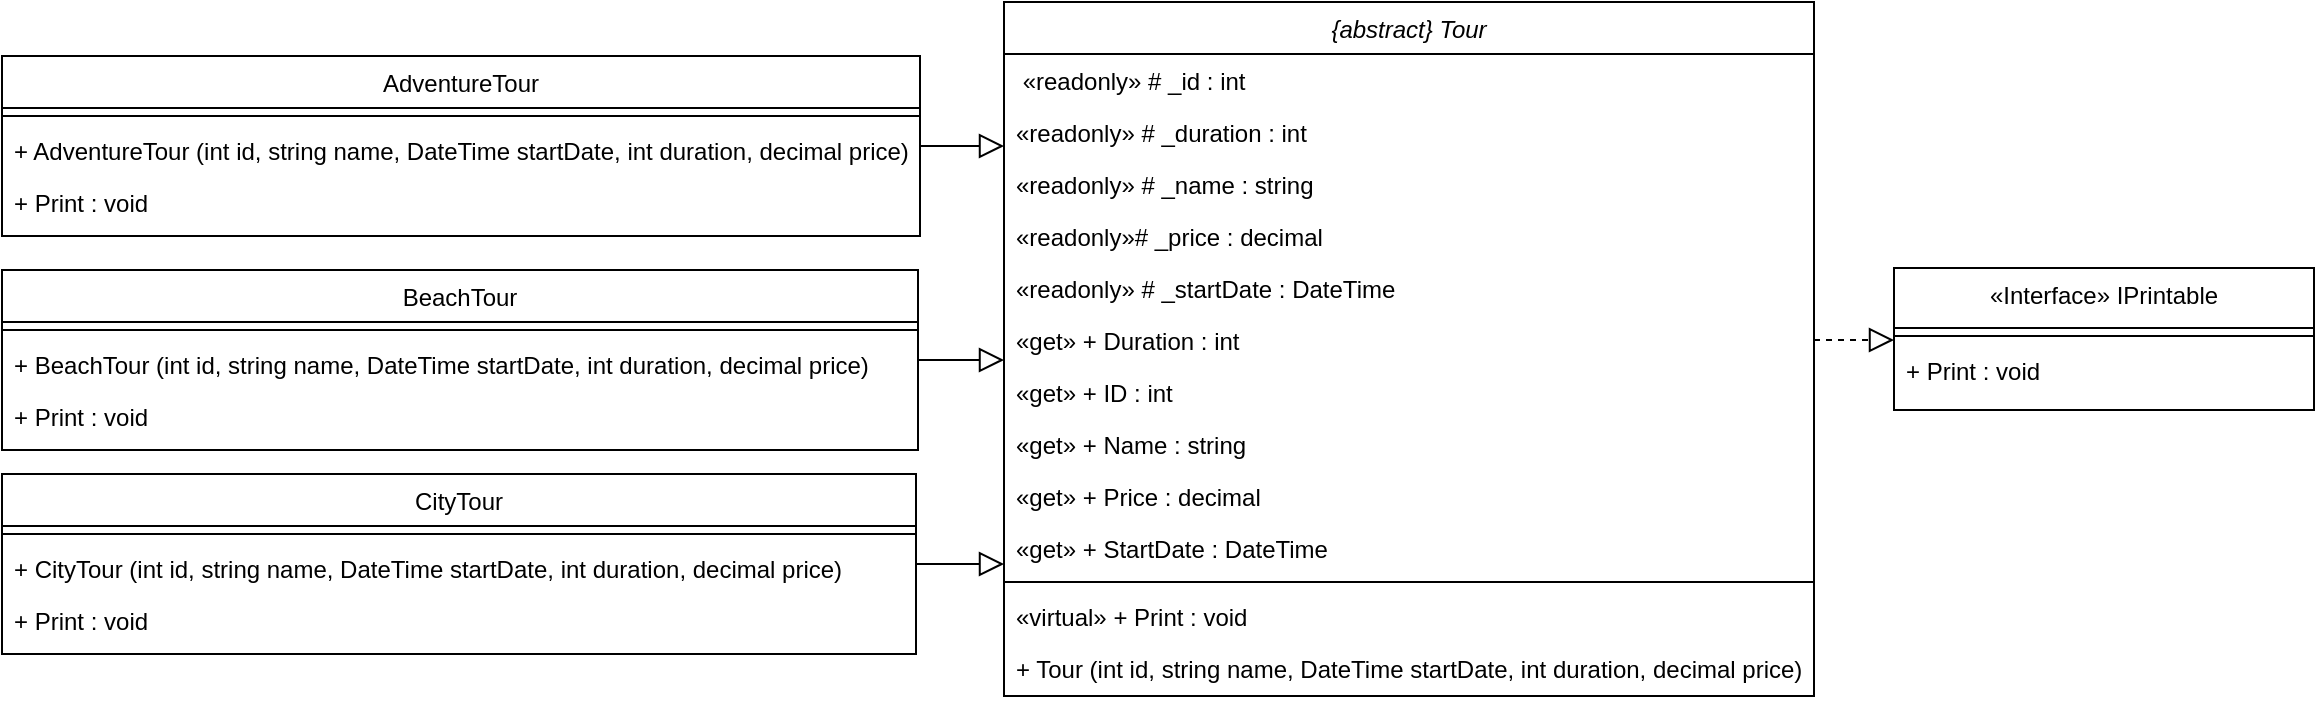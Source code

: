 <mxfile version="24.7.17">
  <diagram id="C5RBs43oDa-KdzZeNtuy" name="Page-1">
    <mxGraphModel dx="2687" dy="787" grid="0" gridSize="10" guides="0" tooltips="1" connect="1" arrows="1" fold="1" page="1" pageScale="1" pageWidth="1169" pageHeight="827" math="0" shadow="0">
      <root>
        <mxCell id="WIyWlLk6GJQsqaUBKTNV-0" />
        <mxCell id="WIyWlLk6GJQsqaUBKTNV-1" parent="WIyWlLk6GJQsqaUBKTNV-0" />
        <mxCell id="zkfFHV4jXpPFQw0GAbJ--0" value="{abstract} Tour" style="swimlane;fontStyle=2;align=center;verticalAlign=top;childLayout=stackLayout;horizontal=1;startSize=26;horizontalStack=0;resizeParent=1;resizeLast=0;collapsible=1;marginBottom=0;rounded=0;shadow=0;strokeWidth=1;" parent="WIyWlLk6GJQsqaUBKTNV-1" vertex="1">
          <mxGeometry x="-656" y="42" width="405" height="347" as="geometry">
            <mxRectangle x="230" y="140" width="160" height="26" as="alternateBounds" />
          </mxGeometry>
        </mxCell>
        <mxCell id="zkfFHV4jXpPFQw0GAbJ--1" value=" «readonly» # _id : int" style="text;align=left;verticalAlign=top;spacingLeft=4;spacingRight=4;overflow=hidden;rotatable=0;points=[[0,0.5],[1,0.5]];portConstraint=eastwest;" parent="zkfFHV4jXpPFQw0GAbJ--0" vertex="1">
          <mxGeometry y="26" width="405" height="26" as="geometry" />
        </mxCell>
        <mxCell id="Em8jzO8jWddVyIXz5C2S-1" value="«readonly» # _duration : int        " style="text;align=left;verticalAlign=top;spacingLeft=4;spacingRight=4;overflow=hidden;rotatable=0;points=[[0,0.5],[1,0.5]];portConstraint=eastwest;" parent="zkfFHV4jXpPFQw0GAbJ--0" vertex="1">
          <mxGeometry y="52" width="405" height="26" as="geometry" />
        </mxCell>
        <mxCell id="Em8jzO8jWddVyIXz5C2S-2" value="«readonly» # _name : string" style="text;align=left;verticalAlign=top;spacingLeft=4;spacingRight=4;overflow=hidden;rotatable=0;points=[[0,0.5],[1,0.5]];portConstraint=eastwest;" parent="zkfFHV4jXpPFQw0GAbJ--0" vertex="1">
          <mxGeometry y="78" width="405" height="26" as="geometry" />
        </mxCell>
        <mxCell id="zkfFHV4jXpPFQw0GAbJ--3" value="«readonly»# _price : decimal" style="text;align=left;verticalAlign=top;spacingLeft=4;spacingRight=4;overflow=hidden;rotatable=0;points=[[0,0.5],[1,0.5]];portConstraint=eastwest;rounded=0;shadow=0;html=0;" parent="zkfFHV4jXpPFQw0GAbJ--0" vertex="1">
          <mxGeometry y="104" width="405" height="26" as="geometry" />
        </mxCell>
        <mxCell id="Em8jzO8jWddVyIXz5C2S-0" value="«readonly» # _startDate : DateTime" style="text;align=left;verticalAlign=top;spacingLeft=4;spacingRight=4;overflow=hidden;rotatable=0;points=[[0,0.5],[1,0.5]];portConstraint=eastwest;rounded=0;shadow=0;html=0;" parent="zkfFHV4jXpPFQw0GAbJ--0" vertex="1">
          <mxGeometry y="130" width="405" height="26" as="geometry" />
        </mxCell>
        <mxCell id="Em8jzO8jWddVyIXz5C2S-5" value="«get» + Duration : int" style="text;align=left;verticalAlign=top;spacingLeft=4;spacingRight=4;overflow=hidden;rotatable=0;points=[[0,0.5],[1,0.5]];portConstraint=eastwest;rounded=0;shadow=0;html=0;" parent="zkfFHV4jXpPFQw0GAbJ--0" vertex="1">
          <mxGeometry y="156" width="405" height="26" as="geometry" />
        </mxCell>
        <mxCell id="Em8jzO8jWddVyIXz5C2S-6" value="«get» + ID : int" style="text;align=left;verticalAlign=top;spacingLeft=4;spacingRight=4;overflow=hidden;rotatable=0;points=[[0,0.5],[1,0.5]];portConstraint=eastwest;rounded=0;shadow=0;html=0;" parent="zkfFHV4jXpPFQw0GAbJ--0" vertex="1">
          <mxGeometry y="182" width="405" height="26" as="geometry" />
        </mxCell>
        <mxCell id="Em8jzO8jWddVyIXz5C2S-7" value="«get» + Name : string" style="text;align=left;verticalAlign=top;spacingLeft=4;spacingRight=4;overflow=hidden;rotatable=0;points=[[0,0.5],[1,0.5]];portConstraint=eastwest;rounded=0;shadow=0;html=0;" parent="zkfFHV4jXpPFQw0GAbJ--0" vertex="1">
          <mxGeometry y="208" width="405" height="26" as="geometry" />
        </mxCell>
        <mxCell id="Em8jzO8jWddVyIXz5C2S-8" value="«get» + Price : decimal" style="text;align=left;verticalAlign=top;spacingLeft=4;spacingRight=4;overflow=hidden;rotatable=0;points=[[0,0.5],[1,0.5]];portConstraint=eastwest;rounded=0;shadow=0;html=0;" parent="zkfFHV4jXpPFQw0GAbJ--0" vertex="1">
          <mxGeometry y="234" width="405" height="26" as="geometry" />
        </mxCell>
        <mxCell id="Em8jzO8jWddVyIXz5C2S-9" value="«get» + StartDate : DateTime" style="text;align=left;verticalAlign=top;spacingLeft=4;spacingRight=4;overflow=hidden;rotatable=0;points=[[0,0.5],[1,0.5]];portConstraint=eastwest;" parent="zkfFHV4jXpPFQw0GAbJ--0" vertex="1">
          <mxGeometry y="260" width="405" height="26" as="geometry" />
        </mxCell>
        <mxCell id="zkfFHV4jXpPFQw0GAbJ--4" value="" style="line;html=1;strokeWidth=1;align=left;verticalAlign=middle;spacingTop=-1;spacingLeft=3;spacingRight=3;rotatable=0;labelPosition=right;points=[];portConstraint=eastwest;" parent="zkfFHV4jXpPFQw0GAbJ--0" vertex="1">
          <mxGeometry y="286" width="405" height="8" as="geometry" />
        </mxCell>
        <mxCell id="Em8jzO8jWddVyIXz5C2S-10" value="«virtual» + Print : void " style="text;align=left;verticalAlign=top;spacingLeft=4;spacingRight=4;overflow=hidden;rotatable=0;points=[[0,0.5],[1,0.5]];portConstraint=eastwest;" parent="zkfFHV4jXpPFQw0GAbJ--0" vertex="1">
          <mxGeometry y="294" width="405" height="26" as="geometry" />
        </mxCell>
        <mxCell id="Em8jzO8jWddVyIXz5C2S-12" value="+ Tour (int id, string name, DateTime startDate, int duration, decimal price)" style="text;align=left;verticalAlign=top;spacingLeft=4;spacingRight=4;overflow=hidden;rotatable=0;points=[[0,0.5],[1,0.5]];portConstraint=eastwest;" parent="zkfFHV4jXpPFQw0GAbJ--0" vertex="1">
          <mxGeometry y="320" width="405" height="26" as="geometry" />
        </mxCell>
        <mxCell id="zkfFHV4jXpPFQw0GAbJ--6" value="AdventureTour" style="swimlane;fontStyle=0;align=center;verticalAlign=top;childLayout=stackLayout;horizontal=1;startSize=26;horizontalStack=0;resizeParent=1;resizeLast=0;collapsible=1;marginBottom=0;rounded=0;shadow=0;strokeWidth=1;" parent="WIyWlLk6GJQsqaUBKTNV-1" vertex="1">
          <mxGeometry x="-1157" y="69" width="459" height="90" as="geometry">
            <mxRectangle x="130" y="380" width="160" height="26" as="alternateBounds" />
          </mxGeometry>
        </mxCell>
        <mxCell id="zkfFHV4jXpPFQw0GAbJ--9" value="" style="line;html=1;strokeWidth=1;align=left;verticalAlign=middle;spacingTop=-1;spacingLeft=3;spacingRight=3;rotatable=0;labelPosition=right;points=[];portConstraint=eastwest;" parent="zkfFHV4jXpPFQw0GAbJ--6" vertex="1">
          <mxGeometry y="26" width="459" height="8" as="geometry" />
        </mxCell>
        <mxCell id="zkfFHV4jXpPFQw0GAbJ--11" value="+ AdventureTour (int id, string name, DateTime startDate, int duration, decimal price)" style="text;align=left;verticalAlign=top;spacingLeft=4;spacingRight=4;overflow=hidden;rotatable=0;points=[[0,0.5],[1,0.5]];portConstraint=eastwest;" parent="zkfFHV4jXpPFQw0GAbJ--6" vertex="1">
          <mxGeometry y="34" width="459" height="26" as="geometry" />
        </mxCell>
        <mxCell id="Em8jzO8jWddVyIXz5C2S-24" value="+ Print : void" style="text;align=left;verticalAlign=top;spacingLeft=4;spacingRight=4;overflow=hidden;rotatable=0;points=[[0,0.5],[1,0.5]];portConstraint=eastwest;" parent="zkfFHV4jXpPFQw0GAbJ--6" vertex="1">
          <mxGeometry y="60" width="459" height="26" as="geometry" />
        </mxCell>
        <mxCell id="zkfFHV4jXpPFQw0GAbJ--12" value="" style="endArrow=block;endSize=10;endFill=0;shadow=0;strokeWidth=1;rounded=0;curved=0;edgeStyle=elbowEdgeStyle;elbow=vertical;" parent="WIyWlLk6GJQsqaUBKTNV-1" source="zkfFHV4jXpPFQw0GAbJ--6" target="zkfFHV4jXpPFQw0GAbJ--0" edge="1">
          <mxGeometry width="160" relative="1" as="geometry">
            <mxPoint x="-336" y="246" as="sourcePoint" />
            <mxPoint x="-336" y="246" as="targetPoint" />
          </mxGeometry>
        </mxCell>
        <mxCell id="zkfFHV4jXpPFQw0GAbJ--16" value="" style="endArrow=block;endSize=10;endFill=0;shadow=0;strokeWidth=1;rounded=0;curved=0;edgeStyle=elbowEdgeStyle;elbow=vertical;" parent="WIyWlLk6GJQsqaUBKTNV-1" source="Em8jzO8jWddVyIXz5C2S-25" target="zkfFHV4jXpPFQw0GAbJ--0" edge="1">
          <mxGeometry width="160" relative="1" as="geometry">
            <mxPoint x="-266" y="603" as="sourcePoint" />
            <mxPoint x="-346" y="433" as="targetPoint" />
          </mxGeometry>
        </mxCell>
        <mxCell id="Em8jzO8jWddVyIXz5C2S-13" value="«Interface» IPrintable" style="swimlane;fontStyle=0;align=center;verticalAlign=top;childLayout=stackLayout;horizontal=1;startSize=30;horizontalStack=0;resizeParent=1;resizeLast=0;collapsible=1;marginBottom=0;rounded=0;shadow=0;strokeWidth=1;" parent="WIyWlLk6GJQsqaUBKTNV-1" vertex="1">
          <mxGeometry x="-211" y="175" width="210" height="71" as="geometry">
            <mxRectangle x="340" y="380" width="170" height="26" as="alternateBounds" />
          </mxGeometry>
        </mxCell>
        <mxCell id="Em8jzO8jWddVyIXz5C2S-23" value="" style="line;html=1;strokeWidth=1;align=left;verticalAlign=middle;spacingTop=-1;spacingLeft=3;spacingRight=3;rotatable=0;labelPosition=right;points=[];portConstraint=eastwest;" parent="Em8jzO8jWddVyIXz5C2S-13" vertex="1">
          <mxGeometry y="30" width="210" height="8" as="geometry" />
        </mxCell>
        <mxCell id="Em8jzO8jWddVyIXz5C2S-14" value="+ Print : void" style="text;align=left;verticalAlign=top;spacingLeft=4;spacingRight=4;overflow=hidden;rotatable=0;points=[[0,0.5],[1,0.5]];portConstraint=eastwest;" parent="Em8jzO8jWddVyIXz5C2S-13" vertex="1">
          <mxGeometry y="38" width="210" height="26" as="geometry" />
        </mxCell>
        <mxCell id="Em8jzO8jWddVyIXz5C2S-22" value="" style="endArrow=block;endSize=10;endFill=0;shadow=0;strokeWidth=1;rounded=0;curved=0;edgeStyle=elbowEdgeStyle;elbow=vertical;exitX=1;exitY=0.5;exitDx=0;exitDy=0;dashed=1;" parent="WIyWlLk6GJQsqaUBKTNV-1" source="Em8jzO8jWddVyIXz5C2S-5" target="Em8jzO8jWddVyIXz5C2S-13" edge="1">
          <mxGeometry width="160" relative="1" as="geometry">
            <mxPoint x="-256" y="613" as="sourcePoint" />
            <mxPoint x="-336" y="443" as="targetPoint" />
          </mxGeometry>
        </mxCell>
        <mxCell id="Em8jzO8jWddVyIXz5C2S-25" value="CityTour" style="swimlane;fontStyle=0;align=center;verticalAlign=top;childLayout=stackLayout;horizontal=1;startSize=26;horizontalStack=0;resizeParent=1;resizeLast=0;collapsible=1;marginBottom=0;rounded=0;shadow=0;strokeWidth=1;" parent="WIyWlLk6GJQsqaUBKTNV-1" vertex="1">
          <mxGeometry x="-1157" y="278" width="457" height="90" as="geometry">
            <mxRectangle x="130" y="380" width="160" height="26" as="alternateBounds" />
          </mxGeometry>
        </mxCell>
        <mxCell id="Em8jzO8jWddVyIXz5C2S-26" value="" style="line;html=1;strokeWidth=1;align=left;verticalAlign=middle;spacingTop=-1;spacingLeft=3;spacingRight=3;rotatable=0;labelPosition=right;points=[];portConstraint=eastwest;" parent="Em8jzO8jWddVyIXz5C2S-25" vertex="1">
          <mxGeometry y="26" width="457" height="8" as="geometry" />
        </mxCell>
        <mxCell id="Em8jzO8jWddVyIXz5C2S-27" value="+ CityTour (int id, string name, DateTime startDate, int duration, decimal price)" style="text;align=left;verticalAlign=top;spacingLeft=4;spacingRight=4;overflow=hidden;rotatable=0;points=[[0,0.5],[1,0.5]];portConstraint=eastwest;" parent="Em8jzO8jWddVyIXz5C2S-25" vertex="1">
          <mxGeometry y="34" width="457" height="26" as="geometry" />
        </mxCell>
        <mxCell id="Em8jzO8jWddVyIXz5C2S-28" value="+ Print : void" style="text;align=left;verticalAlign=top;spacingLeft=4;spacingRight=4;overflow=hidden;rotatable=0;points=[[0,0.5],[1,0.5]];portConstraint=eastwest;" parent="Em8jzO8jWddVyIXz5C2S-25" vertex="1">
          <mxGeometry y="60" width="457" height="26" as="geometry" />
        </mxCell>
        <mxCell id="Em8jzO8jWddVyIXz5C2S-29" value="BeachTour" style="swimlane;fontStyle=0;align=center;verticalAlign=top;childLayout=stackLayout;horizontal=1;startSize=26;horizontalStack=0;resizeParent=1;resizeLast=0;collapsible=1;marginBottom=0;rounded=0;shadow=0;strokeWidth=1;" parent="WIyWlLk6GJQsqaUBKTNV-1" vertex="1">
          <mxGeometry x="-1157" y="176" width="458" height="90" as="geometry">
            <mxRectangle x="130" y="380" width="160" height="26" as="alternateBounds" />
          </mxGeometry>
        </mxCell>
        <mxCell id="Em8jzO8jWddVyIXz5C2S-30" value="" style="line;html=1;strokeWidth=1;align=left;verticalAlign=middle;spacingTop=-1;spacingLeft=3;spacingRight=3;rotatable=0;labelPosition=right;points=[];portConstraint=eastwest;" parent="Em8jzO8jWddVyIXz5C2S-29" vertex="1">
          <mxGeometry y="26" width="458" height="8" as="geometry" />
        </mxCell>
        <mxCell id="Em8jzO8jWddVyIXz5C2S-31" value="+ BeachTour (int id, string name, DateTime startDate, int duration, decimal price)" style="text;align=left;verticalAlign=top;spacingLeft=4;spacingRight=4;overflow=hidden;rotatable=0;points=[[0,0.5],[1,0.5]];portConstraint=eastwest;" parent="Em8jzO8jWddVyIXz5C2S-29" vertex="1">
          <mxGeometry y="34" width="458" height="26" as="geometry" />
        </mxCell>
        <mxCell id="Em8jzO8jWddVyIXz5C2S-32" value="+ Print : void" style="text;align=left;verticalAlign=top;spacingLeft=4;spacingRight=4;overflow=hidden;rotatable=0;points=[[0,0.5],[1,0.5]];portConstraint=eastwest;" parent="Em8jzO8jWddVyIXz5C2S-29" vertex="1">
          <mxGeometry y="60" width="458" height="26" as="geometry" />
        </mxCell>
        <mxCell id="Em8jzO8jWddVyIXz5C2S-33" value="" style="endArrow=block;endSize=10;endFill=0;shadow=0;strokeWidth=1;rounded=0;curved=0;edgeStyle=elbowEdgeStyle;elbow=vertical;" parent="WIyWlLk6GJQsqaUBKTNV-1" source="Em8jzO8jWddVyIXz5C2S-29" target="zkfFHV4jXpPFQw0GAbJ--0" edge="1">
          <mxGeometry width="160" relative="1" as="geometry">
            <mxPoint x="-406" y="753" as="sourcePoint" />
            <mxPoint x="-379" y="398" as="targetPoint" />
          </mxGeometry>
        </mxCell>
      </root>
    </mxGraphModel>
  </diagram>
</mxfile>
